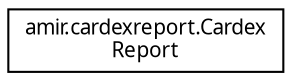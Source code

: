 digraph "Graphical Class Hierarchy"
{
 // LATEX_PDF_SIZE
  edge [fontname="FreeSans.ttf",fontsize="10",labelfontname="FreeSans.ttf",labelfontsize="10"];
  node [fontname="FreeSans.ttf",fontsize="10",shape=record];
  rankdir="LR";
  Node0 [label="amir.cardexreport.Cardex\lReport",height=0.2,width=0.4,color="black", fillcolor="white", style="filled",URL="$classamir_1_1cardexreport_1_1_cardex_report.html",tooltip=" "];
}
